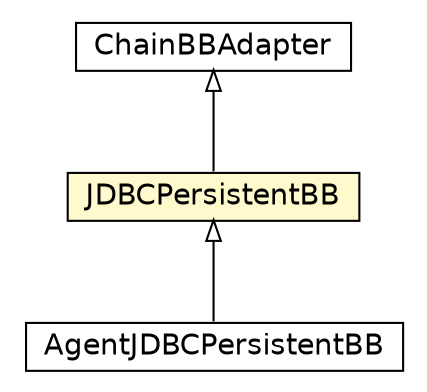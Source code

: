 #!/usr/local/bin/dot
#
# Class diagram 
# Generated by UMLGraph version 5.1 (http://www.umlgraph.org/)
#

digraph G {
	edge [fontname="Helvetica",fontsize=10,labelfontname="Helvetica",labelfontsize=10];
	node [fontname="Helvetica",fontsize=10,shape=plaintext];
	nodesep=0.25;
	ranksep=0.5;
	// jason.bb.JDBCPersistentBB
	c25629 [label=<<table title="jason.bb.JDBCPersistentBB" border="0" cellborder="1" cellspacing="0" cellpadding="2" port="p" bgcolor="lemonChiffon" href="./JDBCPersistentBB.html">
		<tr><td><table border="0" cellspacing="0" cellpadding="1">
<tr><td align="center" balign="center"> JDBCPersistentBB </td></tr>
		</table></td></tr>
		</table>>, fontname="Helvetica", fontcolor="black", fontsize=14.0];
	// jason.bb.ChainBBAdapter
	c25632 [label=<<table title="jason.bb.ChainBBAdapter" border="0" cellborder="1" cellspacing="0" cellpadding="2" port="p" href="./ChainBBAdapter.html">
		<tr><td><table border="0" cellspacing="0" cellpadding="1">
<tr><td align="center" balign="center"> ChainBBAdapter </td></tr>
		</table></td></tr>
		</table>>, fontname="Helvetica", fontcolor="black", fontsize=14.0];
	// jason.bb.AgentJDBCPersistentBB
	c25635 [label=<<table title="jason.bb.AgentJDBCPersistentBB" border="0" cellborder="1" cellspacing="0" cellpadding="2" port="p" href="./AgentJDBCPersistentBB.html">
		<tr><td><table border="0" cellspacing="0" cellpadding="1">
<tr><td align="center" balign="center"> AgentJDBCPersistentBB </td></tr>
		</table></td></tr>
		</table>>, fontname="Helvetica", fontcolor="black", fontsize=14.0];
	//jason.bb.JDBCPersistentBB extends jason.bb.ChainBBAdapter
	c25632:p -> c25629:p [dir=back,arrowtail=empty];
	//jason.bb.AgentJDBCPersistentBB extends jason.bb.JDBCPersistentBB
	c25629:p -> c25635:p [dir=back,arrowtail=empty];
}

